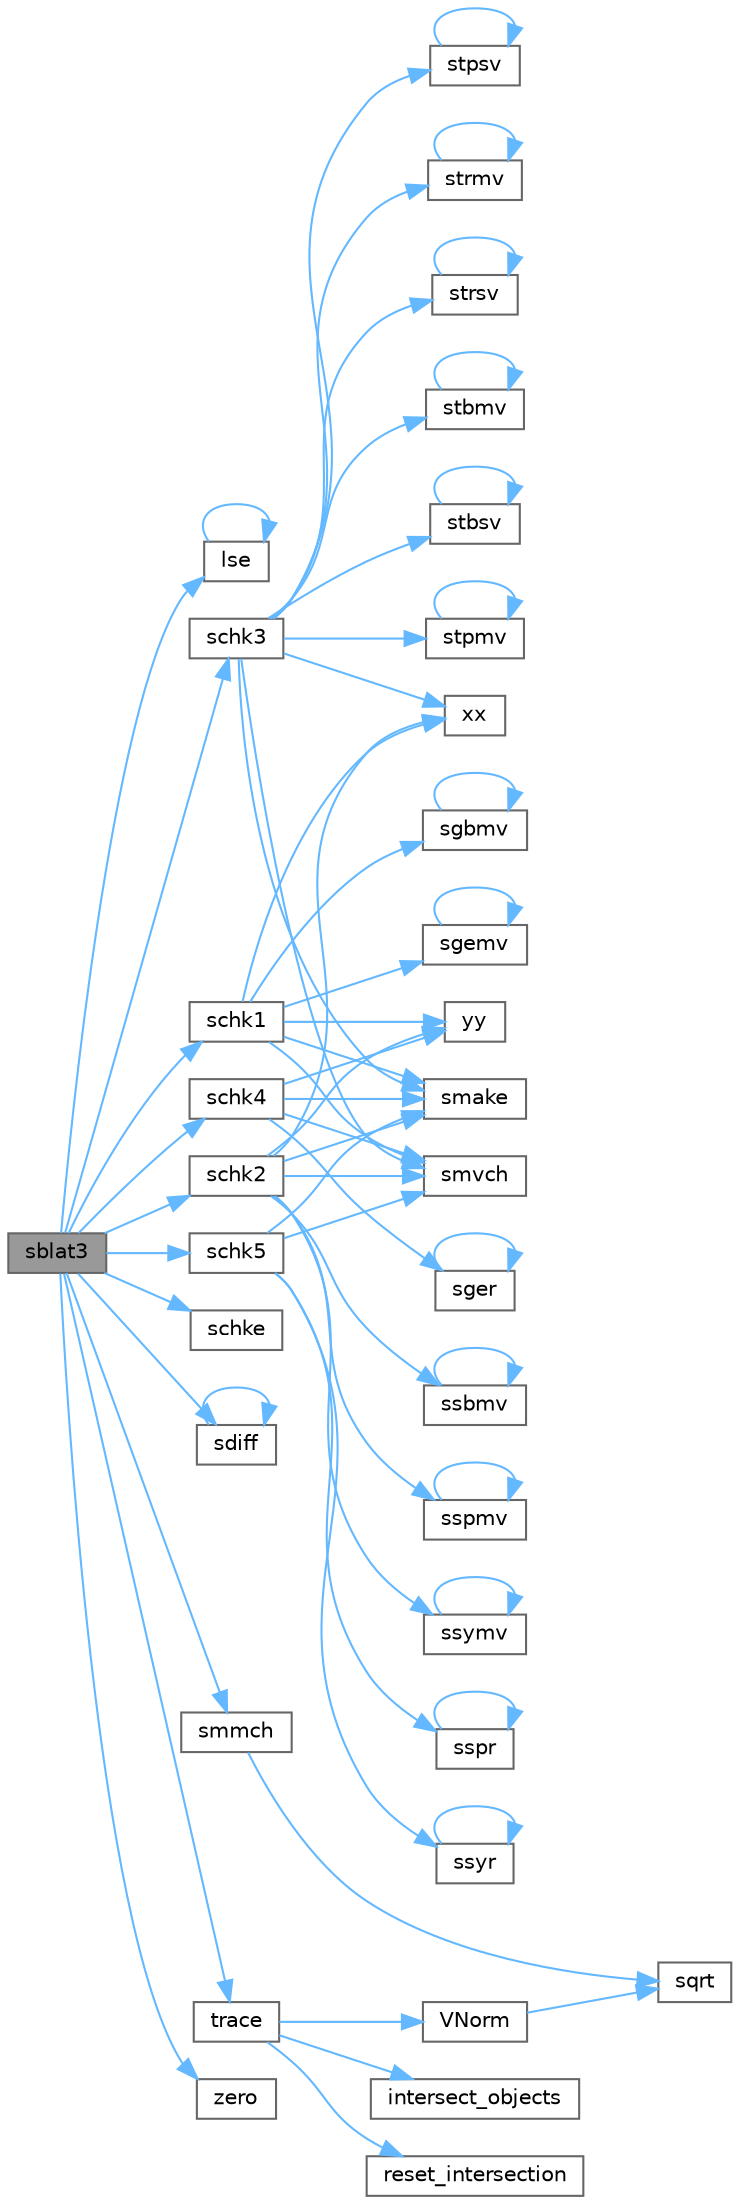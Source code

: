 digraph "sblat3"
{
 // LATEX_PDF_SIZE
  bgcolor="transparent";
  edge [fontname=Helvetica,fontsize=10,labelfontname=Helvetica,labelfontsize=10];
  node [fontname=Helvetica,fontsize=10,shape=box,height=0.2,width=0.4];
  rankdir="LR";
  Node1 [id="Node000001",label="sblat3",height=0.2,width=0.4,color="gray40", fillcolor="grey60", style="filled", fontcolor="black",tooltip="SBLAT3"];
  Node1 -> Node2 [id="edge63_Node000001_Node000002",color="steelblue1",style="solid",tooltip=" "];
  Node2 [id="Node000002",label="lse",height=0.2,width=0.4,color="grey40", fillcolor="white", style="filled",URL="$sblat2_8f.html#af8554bf3ec8a46ffbcd6246c0aea2733",tooltip=" "];
  Node2 -> Node2 [id="edge64_Node000002_Node000002",color="steelblue1",style="solid",tooltip=" "];
  Node1 -> Node3 [id="edge65_Node000001_Node000003",color="steelblue1",style="solid",tooltip=" "];
  Node3 [id="Node000003",label="schk1",height=0.2,width=0.4,color="grey40", fillcolor="white", style="filled",URL="$sblat2_8f.html#abb0495d9c3d91e9218059354948107d9",tooltip=" "];
  Node3 -> Node4 [id="edge66_Node000003_Node000004",color="steelblue1",style="solid",tooltip=" "];
  Node4 [id="Node000004",label="sgbmv",height=0.2,width=0.4,color="grey40", fillcolor="white", style="filled",URL="$bench_2btl_2libs_2_b_l_a_s_2blas_8h.html#aa3b1a48cda446e8249703911f72e5609",tooltip=" "];
  Node4 -> Node4 [id="edge67_Node000004_Node000004",color="steelblue1",style="solid",tooltip=" "];
  Node3 -> Node5 [id="edge68_Node000003_Node000005",color="steelblue1",style="solid",tooltip=" "];
  Node5 [id="Node000005",label="sgemv",height=0.2,width=0.4,color="grey40", fillcolor="white", style="filled",URL="$bench_2btl_2libs_2_b_l_a_s_2blas_8h.html#addc70c74367d310b70c1f0c187610642",tooltip=" "];
  Node5 -> Node5 [id="edge69_Node000005_Node000005",color="steelblue1",style="solid",tooltip=" "];
  Node3 -> Node6 [id="edge70_Node000003_Node000006",color="steelblue1",style="solid",tooltip=" "];
  Node6 [id="Node000006",label="smake",height=0.2,width=0.4,color="grey40", fillcolor="white", style="filled",URL="$sblat2_8f.html#af456fe5e4c08562d6d0a77153ef53b43",tooltip=" "];
  Node3 -> Node7 [id="edge71_Node000003_Node000007",color="steelblue1",style="solid",tooltip=" "];
  Node7 [id="Node000007",label="smvch",height=0.2,width=0.4,color="grey40", fillcolor="white", style="filled",URL="$sblat2_8f.html#a9ae27b728f967840279f8d97c2767655",tooltip=" "];
  Node3 -> Node8 [id="edge72_Node000003_Node000008",color="steelblue1",style="solid",tooltip=" "];
  Node8 [id="Node000008",label="xx",height=0.2,width=0.4,color="grey40", fillcolor="white", style="filled",URL="$core_2swizzle__2_8inl_8h.html#aae49af6726dec52213c1b49977caf958",tooltip=" "];
  Node3 -> Node9 [id="edge73_Node000003_Node000009",color="steelblue1",style="solid",tooltip=" "];
  Node9 [id="Node000009",label="yy",height=0.2,width=0.4,color="grey40", fillcolor="white", style="filled",URL="$core_2swizzle__2_8inl_8h.html#ad4d826276d84a23b3d6c937b46040636",tooltip=" "];
  Node1 -> Node10 [id="edge74_Node000001_Node000010",color="steelblue1",style="solid",tooltip=" "];
  Node10 [id="Node000010",label="schk2",height=0.2,width=0.4,color="grey40", fillcolor="white", style="filled",URL="$sblat2_8f.html#aa72d0a9b2d6544f43c50cfc9ca483813",tooltip=" "];
  Node10 -> Node6 [id="edge75_Node000010_Node000006",color="steelblue1",style="solid",tooltip=" "];
  Node10 -> Node7 [id="edge76_Node000010_Node000007",color="steelblue1",style="solid",tooltip=" "];
  Node10 -> Node11 [id="edge77_Node000010_Node000011",color="steelblue1",style="solid",tooltip=" "];
  Node11 [id="Node000011",label="ssbmv",height=0.2,width=0.4,color="grey40", fillcolor="white", style="filled",URL="$bench_2btl_2libs_2_b_l_a_s_2blas_8h.html#a1a596af5f3501d990c667480912e6398",tooltip=" "];
  Node11 -> Node11 [id="edge78_Node000011_Node000011",color="steelblue1",style="solid",tooltip=" "];
  Node10 -> Node12 [id="edge79_Node000010_Node000012",color="steelblue1",style="solid",tooltip=" "];
  Node12 [id="Node000012",label="sspmv",height=0.2,width=0.4,color="grey40", fillcolor="white", style="filled",URL="$bench_2btl_2libs_2_b_l_a_s_2blas_8h.html#aee4c6cf7fd22ea625a6511532fd0ca4f",tooltip=" "];
  Node12 -> Node12 [id="edge80_Node000012_Node000012",color="steelblue1",style="solid",tooltip=" "];
  Node10 -> Node13 [id="edge81_Node000010_Node000013",color="steelblue1",style="solid",tooltip=" "];
  Node13 [id="Node000013",label="ssymv",height=0.2,width=0.4,color="grey40", fillcolor="white", style="filled",URL="$bench_2btl_2libs_2_b_l_a_s_2blas_8h.html#af6b267210773d4427b5d2266e4f66fce",tooltip=" "];
  Node13 -> Node13 [id="edge82_Node000013_Node000013",color="steelblue1",style="solid",tooltip=" "];
  Node10 -> Node8 [id="edge83_Node000010_Node000008",color="steelblue1",style="solid",tooltip=" "];
  Node10 -> Node9 [id="edge84_Node000010_Node000009",color="steelblue1",style="solid",tooltip=" "];
  Node1 -> Node14 [id="edge85_Node000001_Node000014",color="steelblue1",style="solid",tooltip=" "];
  Node14 [id="Node000014",label="schk3",height=0.2,width=0.4,color="grey40", fillcolor="white", style="filled",URL="$sblat2_8f.html#a22782950aa0d381dcbc2acf114c82ede",tooltip=" "];
  Node14 -> Node6 [id="edge86_Node000014_Node000006",color="steelblue1",style="solid",tooltip=" "];
  Node14 -> Node7 [id="edge87_Node000014_Node000007",color="steelblue1",style="solid",tooltip=" "];
  Node14 -> Node15 [id="edge88_Node000014_Node000015",color="steelblue1",style="solid",tooltip=" "];
  Node15 [id="Node000015",label="stbmv",height=0.2,width=0.4,color="grey40", fillcolor="white", style="filled",URL="$bench_2btl_2libs_2_b_l_a_s_2blas_8h.html#a04271da4ec59f766a83a1fea1372aede",tooltip=" "];
  Node15 -> Node15 [id="edge89_Node000015_Node000015",color="steelblue1",style="solid",tooltip=" "];
  Node14 -> Node16 [id="edge90_Node000014_Node000016",color="steelblue1",style="solid",tooltip=" "];
  Node16 [id="Node000016",label="stbsv",height=0.2,width=0.4,color="grey40", fillcolor="white", style="filled",URL="$bench_2btl_2libs_2_b_l_a_s_2blas_8h.html#a7a8d4b4b5271bc9913924adfbbec44f3",tooltip=" "];
  Node16 -> Node16 [id="edge91_Node000016_Node000016",color="steelblue1",style="solid",tooltip=" "];
  Node14 -> Node17 [id="edge92_Node000014_Node000017",color="steelblue1",style="solid",tooltip=" "];
  Node17 [id="Node000017",label="stpmv",height=0.2,width=0.4,color="grey40", fillcolor="white", style="filled",URL="$bench_2btl_2libs_2_b_l_a_s_2blas_8h.html#a08b94baea4346cea7e59fb7538541e76",tooltip=" "];
  Node17 -> Node17 [id="edge93_Node000017_Node000017",color="steelblue1",style="solid",tooltip=" "];
  Node14 -> Node18 [id="edge94_Node000014_Node000018",color="steelblue1",style="solid",tooltip=" "];
  Node18 [id="Node000018",label="stpsv",height=0.2,width=0.4,color="grey40", fillcolor="white", style="filled",URL="$bench_2btl_2libs_2_b_l_a_s_2blas_8h.html#a0e800f61bec0d3f2b0be55e6224ebec2",tooltip=" "];
  Node18 -> Node18 [id="edge95_Node000018_Node000018",color="steelblue1",style="solid",tooltip=" "];
  Node14 -> Node19 [id="edge96_Node000014_Node000019",color="steelblue1",style="solid",tooltip=" "];
  Node19 [id="Node000019",label="strmv",height=0.2,width=0.4,color="grey40", fillcolor="white", style="filled",URL="$bench_2btl_2libs_2_b_l_a_s_2blas_8h.html#a265e78b65e6fe4e3d6869ccb94d767c4",tooltip=" "];
  Node19 -> Node19 [id="edge97_Node000019_Node000019",color="steelblue1",style="solid",tooltip=" "];
  Node14 -> Node20 [id="edge98_Node000014_Node000020",color="steelblue1",style="solid",tooltip=" "];
  Node20 [id="Node000020",label="strsv",height=0.2,width=0.4,color="grey40", fillcolor="white", style="filled",URL="$bench_2btl_2libs_2_b_l_a_s_2blas_8h.html#a599dbc1f9e8f65bcb86d5be363747b11",tooltip=" "];
  Node20 -> Node20 [id="edge99_Node000020_Node000020",color="steelblue1",style="solid",tooltip=" "];
  Node14 -> Node8 [id="edge100_Node000014_Node000008",color="steelblue1",style="solid",tooltip=" "];
  Node1 -> Node21 [id="edge101_Node000001_Node000021",color="steelblue1",style="solid",tooltip=" "];
  Node21 [id="Node000021",label="schk4",height=0.2,width=0.4,color="grey40", fillcolor="white", style="filled",URL="$sblat2_8f.html#a4cbfff168dd68e4f557f4fed97dd5fa2",tooltip=" "];
  Node21 -> Node22 [id="edge102_Node000021_Node000022",color="steelblue1",style="solid",tooltip=" "];
  Node22 [id="Node000022",label="sger",height=0.2,width=0.4,color="grey40", fillcolor="white", style="filled",URL="$bench_2btl_2libs_2_b_l_a_s_2blas_8h.html#ab1788566b366384a5dcc8d6f5d9eedb2",tooltip=" "];
  Node22 -> Node22 [id="edge103_Node000022_Node000022",color="steelblue1",style="solid",tooltip=" "];
  Node21 -> Node6 [id="edge104_Node000021_Node000006",color="steelblue1",style="solid",tooltip=" "];
  Node21 -> Node7 [id="edge105_Node000021_Node000007",color="steelblue1",style="solid",tooltip=" "];
  Node21 -> Node9 [id="edge106_Node000021_Node000009",color="steelblue1",style="solid",tooltip=" "];
  Node1 -> Node23 [id="edge107_Node000001_Node000023",color="steelblue1",style="solid",tooltip=" "];
  Node23 [id="Node000023",label="schk5",height=0.2,width=0.4,color="grey40", fillcolor="white", style="filled",URL="$sblat2_8f.html#ad2d2808a63076358bab29c7eeef7ce7f",tooltip=" "];
  Node23 -> Node6 [id="edge108_Node000023_Node000006",color="steelblue1",style="solid",tooltip=" "];
  Node23 -> Node7 [id="edge109_Node000023_Node000007",color="steelblue1",style="solid",tooltip=" "];
  Node23 -> Node24 [id="edge110_Node000023_Node000024",color="steelblue1",style="solid",tooltip=" "];
  Node24 [id="Node000024",label="sspr",height=0.2,width=0.4,color="grey40", fillcolor="white", style="filled",URL="$bench_2btl_2libs_2_b_l_a_s_2blas_8h.html#a5def6533b714180692eb3aa1c33830ea",tooltip=" "];
  Node24 -> Node24 [id="edge111_Node000024_Node000024",color="steelblue1",style="solid",tooltip=" "];
  Node23 -> Node25 [id="edge112_Node000023_Node000025",color="steelblue1",style="solid",tooltip=" "];
  Node25 [id="Node000025",label="ssyr",height=0.2,width=0.4,color="grey40", fillcolor="white", style="filled",URL="$bench_2btl_2libs_2_b_l_a_s_2blas_8h.html#a8e26f44b48d8b17248d9169d38999777",tooltip=" "];
  Node25 -> Node25 [id="edge113_Node000025_Node000025",color="steelblue1",style="solid",tooltip=" "];
  Node1 -> Node26 [id="edge114_Node000001_Node000026",color="steelblue1",style="solid",tooltip=" "];
  Node26 [id="Node000026",label="schke",height=0.2,width=0.4,color="grey40", fillcolor="white", style="filled",URL="$sblat2_8f.html#a7571512e3767db005bacd2e5dd611f36",tooltip=" "];
  Node1 -> Node27 [id="edge115_Node000001_Node000027",color="steelblue1",style="solid",tooltip=" "];
  Node27 [id="Node000027",label="sdiff",height=0.2,width=0.4,color="grey40", fillcolor="white", style="filled",URL="$cblat1_8f.html#a6540d8aecca28f65857d818bf95286a9",tooltip=" "];
  Node27 -> Node27 [id="edge116_Node000027_Node000027",color="steelblue1",style="solid",tooltip=" "];
  Node1 -> Node28 [id="edge117_Node000001_Node000028",color="steelblue1",style="solid",tooltip=" "];
  Node28 [id="Node000028",label="smmch",height=0.2,width=0.4,color="grey40", fillcolor="white", style="filled",URL="$sblat3_8f.html#a94e5bde720f1da1bfbaff2faca87a0fd",tooltip=" "];
  Node28 -> Node29 [id="edge118_Node000028_Node000029",color="steelblue1",style="solid",tooltip=" "];
  Node29 [id="Node000029",label="sqrt",height=0.2,width=0.4,color="grey40", fillcolor="white", style="filled",URL="$_array_cwise_unary_ops_8h.html#a656b9217a2fcb6de59dc8d1eb3079cc7",tooltip=" "];
  Node1 -> Node30 [id="edge119_Node000001_Node000030",color="steelblue1",style="solid",tooltip=" "];
  Node30 [id="Node000030",label="trace",height=0.2,width=0.4,color="grey40", fillcolor="white", style="filled",URL="$trace__rest_8cpp.html#ac4e1b6df3fd0c30f8a37a1b8b2aa0047",tooltip=" "];
  Node30 -> Node31 [id="edge120_Node000030_Node000031",color="steelblue1",style="solid",tooltip=" "];
  Node31 [id="Node000031",label="intersect_objects",height=0.2,width=0.4,color="grey40", fillcolor="white", style="filled",URL="$intersect_8cpp.html#a5ee1bf2bcee979cee65cdfd032be6cf1",tooltip=" "];
  Node30 -> Node32 [id="edge121_Node000030_Node000032",color="steelblue1",style="solid",tooltip=" "];
  Node32 [id="Node000032",label="reset_intersection",height=0.2,width=0.4,color="grey40", fillcolor="white", style="filled",URL="$intersect_8cpp.html#a5648f23bba47195c7428937a47d2c1ed",tooltip=" "];
  Node30 -> Node33 [id="edge122_Node000030_Node000033",color="steelblue1",style="solid",tooltip=" "];
  Node33 [id="Node000033",label="VNorm",height=0.2,width=0.4,color="grey40", fillcolor="white", style="filled",URL="$vector_8cpp.html#ac8a6404fc67035bd2124e30b9c60d24a",tooltip=" "];
  Node33 -> Node29 [id="edge123_Node000033_Node000029",color="steelblue1",style="solid",tooltip=" "];
  Node1 -> Node34 [id="edge124_Node000001_Node000034",color="steelblue1",style="solid",tooltip=" "];
  Node34 [id="Node000034",label="zero",height=0.2,width=0.4,color="grey40", fillcolor="white", style="filled",URL="$svd__common_8h.html#a4a86f5596ff1afa9113ff6cc07a60453",tooltip=" "];
}
